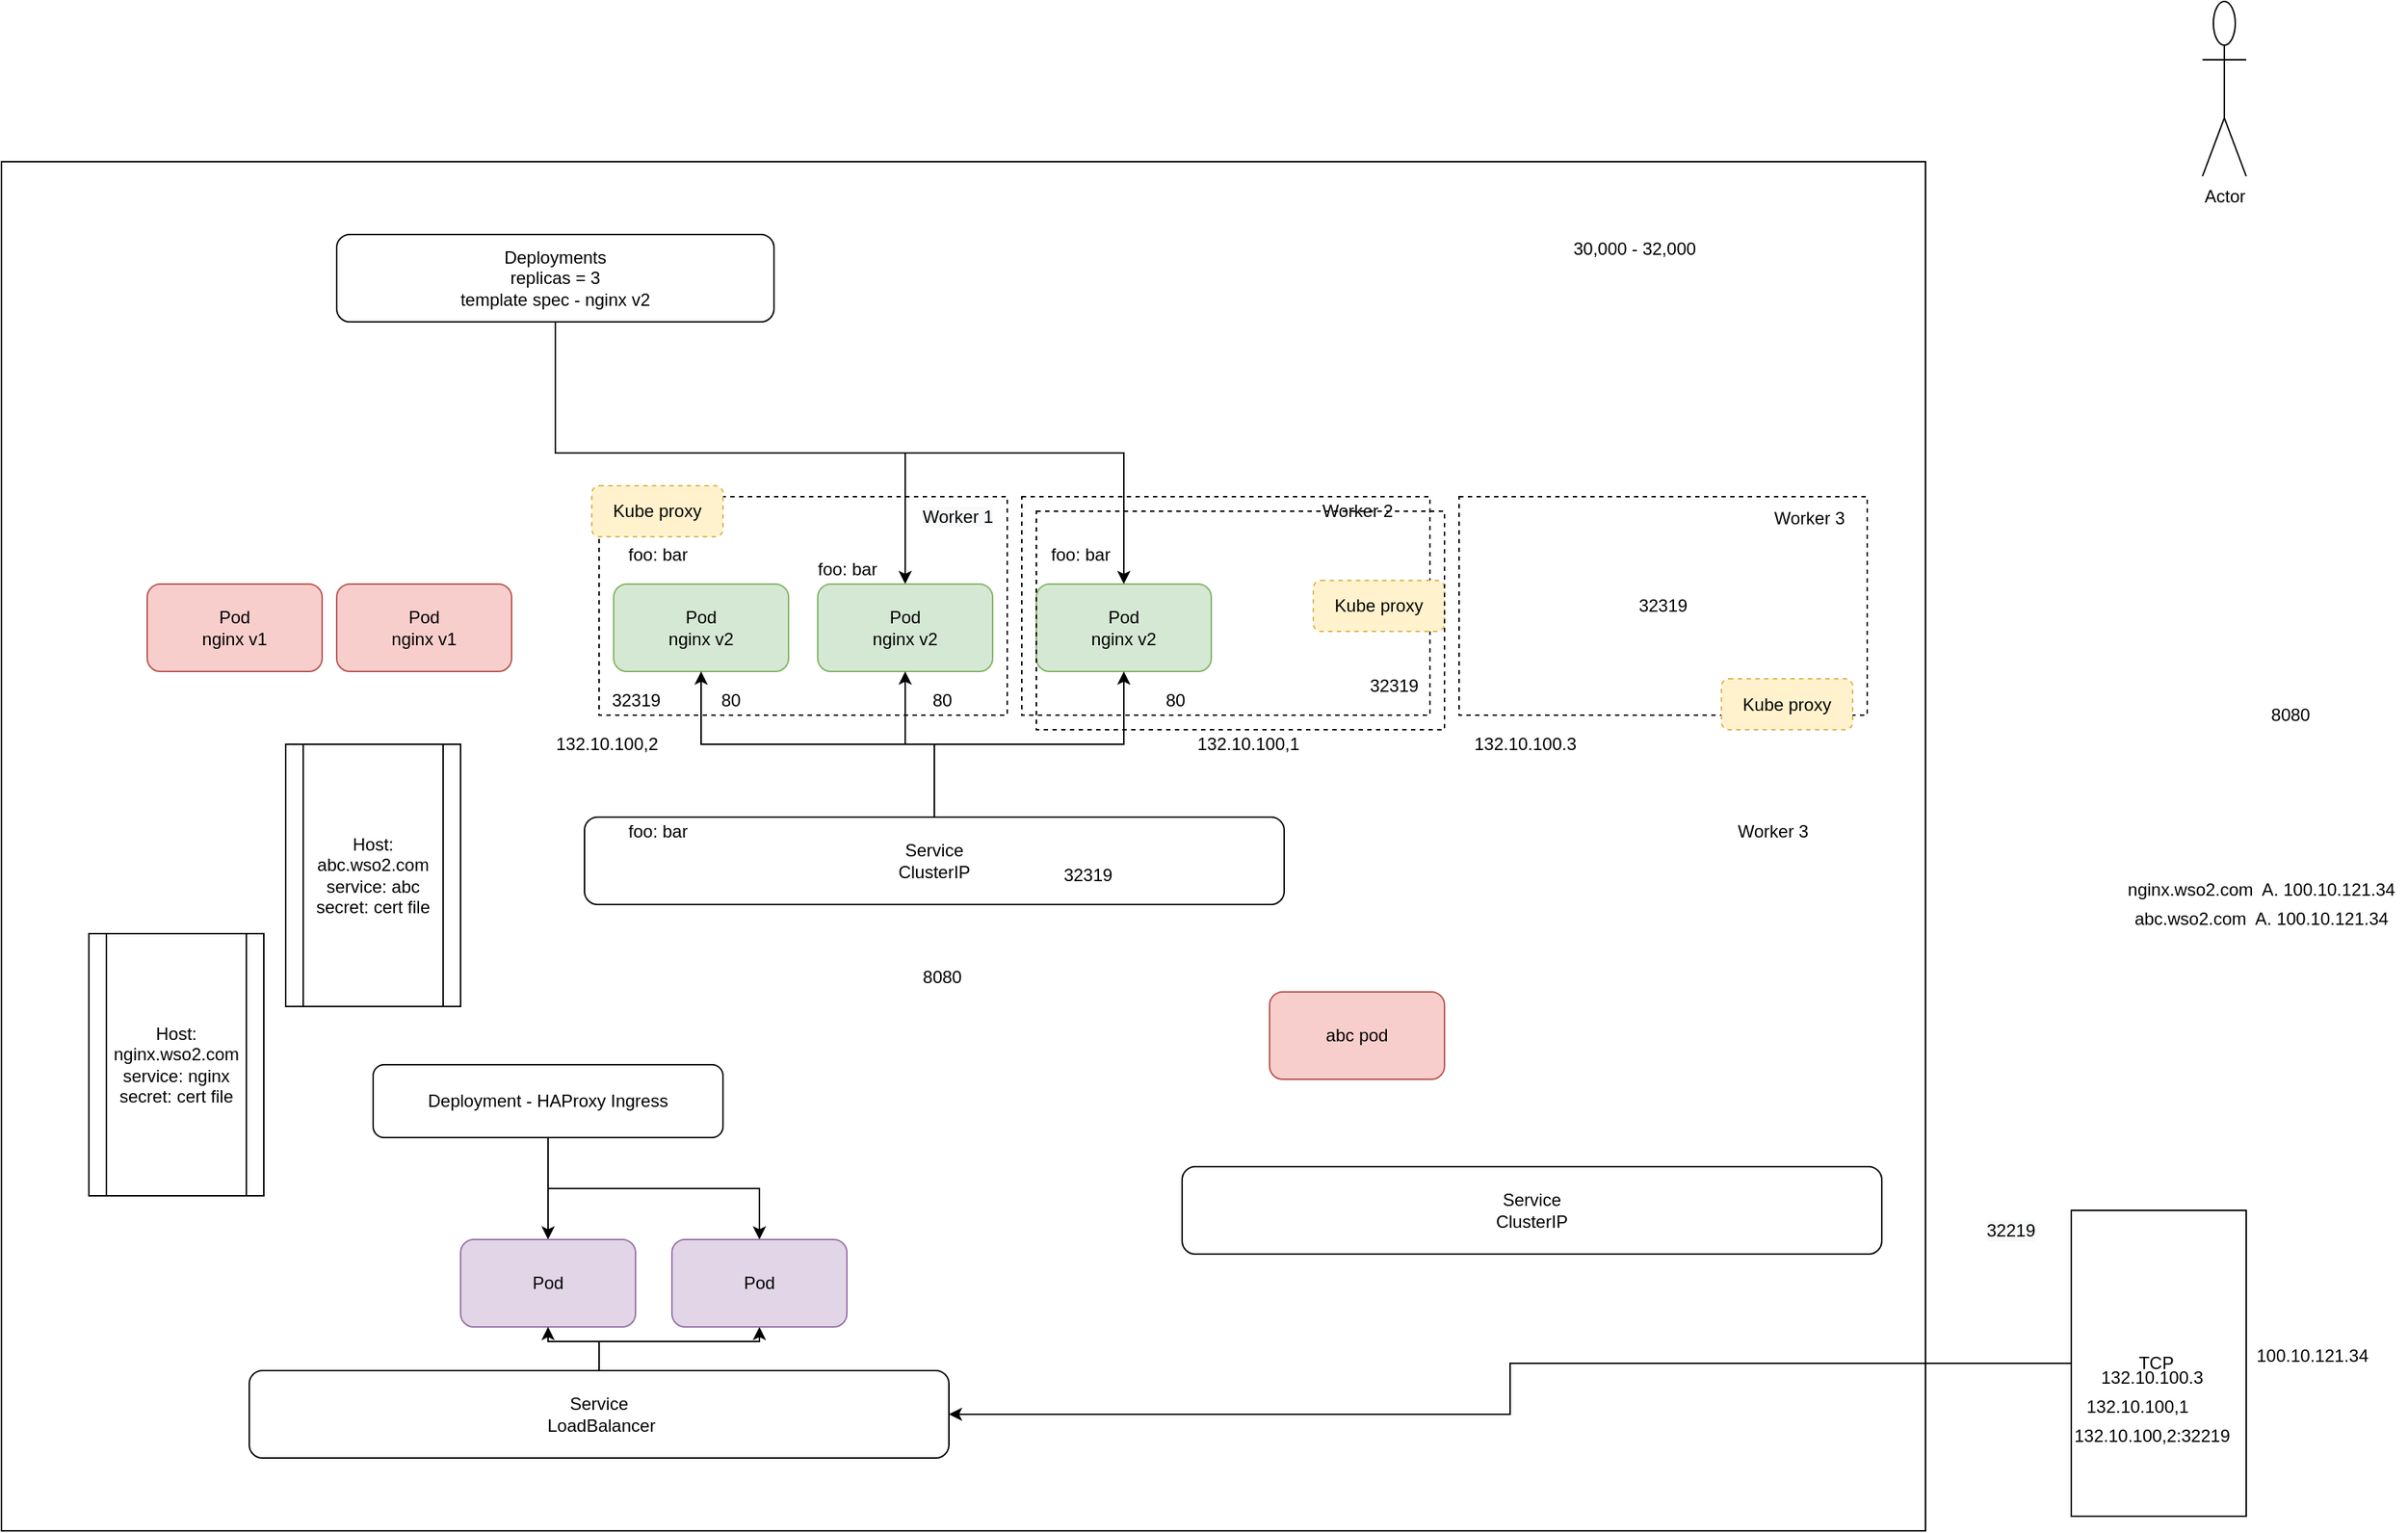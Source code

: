 <mxfile version="16.1.2" type="device"><diagram id="NkX3YDX1I7fjAGdv_0Hl" name="Page-1"><mxGraphModel dx="1554" dy="2205" grid="1" gridSize="10" guides="1" tooltips="1" connect="1" arrows="1" fold="1" page="1" pageScale="1" pageWidth="850" pageHeight="1100" math="0" shadow="0"><root><mxCell id="0"/><mxCell id="1" parent="0"/><mxCell id="tuoSpdcc1mW_3n1KTDcN-21" value="" style="rounded=0;whiteSpace=wrap;html=1;" vertex="1" parent="1"><mxGeometry x="90" y="50" width="1320" height="940" as="geometry"/></mxCell><mxCell id="TDz-sHG2sghQoqLE4BUn-2" value="Pod&lt;br&gt;nginx v1" style="rounded=1;whiteSpace=wrap;html=1;fillColor=#f8cecc;strokeColor=#b85450;" parent="1" vertex="1"><mxGeometry x="190" y="340" width="120" height="60" as="geometry"/></mxCell><mxCell id="TDz-sHG2sghQoqLE4BUn-10" style="edgeStyle=orthogonalEdgeStyle;rounded=0;orthogonalLoop=1;jettySize=auto;html=1;exitX=0.5;exitY=1;exitDx=0;exitDy=0;" parent="1" source="TDz-sHG2sghQoqLE4BUn-3" target="TDz-sHG2sghQoqLE4BUn-8" edge="1"><mxGeometry relative="1" as="geometry"/></mxCell><mxCell id="tuoSpdcc1mW_3n1KTDcN-2" style="edgeStyle=orthogonalEdgeStyle;rounded=0;orthogonalLoop=1;jettySize=auto;html=1;exitX=0.5;exitY=1;exitDx=0;exitDy=0;" edge="1" parent="1" source="TDz-sHG2sghQoqLE4BUn-3" target="tuoSpdcc1mW_3n1KTDcN-1"><mxGeometry relative="1" as="geometry"/></mxCell><mxCell id="TDz-sHG2sghQoqLE4BUn-3" value="Deployments&lt;br&gt;replicas = 3&lt;br&gt;template spec - nginx v2" style="rounded=1;whiteSpace=wrap;html=1;" parent="1" vertex="1"><mxGeometry x="320" y="100" width="300" height="60" as="geometry"/></mxCell><mxCell id="TDz-sHG2sghQoqLE4BUn-5" value="Pod&lt;br&gt;nginx v1" style="rounded=1;whiteSpace=wrap;html=1;fillColor=#f8cecc;strokeColor=#b85450;" parent="1" vertex="1"><mxGeometry x="320" y="340" width="120" height="60" as="geometry"/></mxCell><mxCell id="TDz-sHG2sghQoqLE4BUn-7" value="Pod&lt;br&gt;nginx v2" style="rounded=1;whiteSpace=wrap;html=1;fillColor=#d5e8d4;strokeColor=#82b366;" parent="1" vertex="1"><mxGeometry x="510" y="340" width="120" height="60" as="geometry"/></mxCell><mxCell id="TDz-sHG2sghQoqLE4BUn-8" value="Pod&lt;br&gt;nginx v2" style="rounded=1;whiteSpace=wrap;html=1;fillColor=#d5e8d4;strokeColor=#82b366;" parent="1" vertex="1"><mxGeometry x="650" y="340" width="120" height="60" as="geometry"/></mxCell><mxCell id="tuoSpdcc1mW_3n1KTDcN-1" value="Pod&lt;br&gt;nginx v2" style="rounded=1;whiteSpace=wrap;html=1;fillColor=#d5e8d4;strokeColor=#82b366;" vertex="1" parent="1"><mxGeometry x="800" y="340" width="120" height="60" as="geometry"/></mxCell><mxCell id="tuoSpdcc1mW_3n1KTDcN-56" style="edgeStyle=orthogonalEdgeStyle;rounded=0;orthogonalLoop=1;jettySize=auto;html=1;exitX=0.5;exitY=1;exitDx=0;exitDy=0;" edge="1" parent="1" source="tuoSpdcc1mW_3n1KTDcN-3" target="tuoSpdcc1mW_3n1KTDcN-55"><mxGeometry relative="1" as="geometry"/></mxCell><mxCell id="tuoSpdcc1mW_3n1KTDcN-62" style="edgeStyle=orthogonalEdgeStyle;rounded=0;orthogonalLoop=1;jettySize=auto;html=1;exitX=0.5;exitY=1;exitDx=0;exitDy=0;entryX=0.5;entryY=0;entryDx=0;entryDy=0;" edge="1" parent="1" source="tuoSpdcc1mW_3n1KTDcN-3" target="tuoSpdcc1mW_3n1KTDcN-61"><mxGeometry relative="1" as="geometry"/></mxCell><mxCell id="tuoSpdcc1mW_3n1KTDcN-3" value="Deployment - HAProxy Ingress" style="rounded=1;whiteSpace=wrap;html=1;" vertex="1" parent="1"><mxGeometry x="345" y="670" width="240" height="50" as="geometry"/></mxCell><mxCell id="tuoSpdcc1mW_3n1KTDcN-10" style="edgeStyle=orthogonalEdgeStyle;rounded=0;orthogonalLoop=1;jettySize=auto;html=1;exitX=0.5;exitY=0;exitDx=0;exitDy=0;" edge="1" parent="1" source="tuoSpdcc1mW_3n1KTDcN-8" target="TDz-sHG2sghQoqLE4BUn-7"><mxGeometry relative="1" as="geometry"/></mxCell><mxCell id="tuoSpdcc1mW_3n1KTDcN-11" style="edgeStyle=orthogonalEdgeStyle;rounded=0;orthogonalLoop=1;jettySize=auto;html=1;exitX=0.5;exitY=0;exitDx=0;exitDy=0;" edge="1" parent="1" source="tuoSpdcc1mW_3n1KTDcN-8" target="TDz-sHG2sghQoqLE4BUn-8"><mxGeometry relative="1" as="geometry"/></mxCell><mxCell id="tuoSpdcc1mW_3n1KTDcN-12" style="edgeStyle=orthogonalEdgeStyle;rounded=0;orthogonalLoop=1;jettySize=auto;html=1;exitX=0.5;exitY=0;exitDx=0;exitDy=0;" edge="1" parent="1" source="tuoSpdcc1mW_3n1KTDcN-8" target="tuoSpdcc1mW_3n1KTDcN-1"><mxGeometry relative="1" as="geometry"/></mxCell><mxCell id="tuoSpdcc1mW_3n1KTDcN-8" value="Service&lt;br&gt;ClusterIP" style="rounded=1;whiteSpace=wrap;html=1;" vertex="1" parent="1"><mxGeometry x="490" y="500" width="480" height="60" as="geometry"/></mxCell><mxCell id="tuoSpdcc1mW_3n1KTDcN-13" value="foo: bar" style="text;html=1;align=center;verticalAlign=middle;resizable=0;points=[];autosize=1;strokeColor=none;fillColor=none;" vertex="1" parent="1"><mxGeometry x="510" y="500" width="60" height="20" as="geometry"/></mxCell><mxCell id="tuoSpdcc1mW_3n1KTDcN-14" value="foo: bar" style="text;html=1;align=center;verticalAlign=middle;resizable=0;points=[];autosize=1;strokeColor=none;fillColor=none;" vertex="1" parent="1"><mxGeometry x="510" y="310" width="60" height="20" as="geometry"/></mxCell><mxCell id="tuoSpdcc1mW_3n1KTDcN-15" value="foo: bar" style="text;html=1;align=center;verticalAlign=middle;resizable=0;points=[];autosize=1;strokeColor=none;fillColor=none;" vertex="1" parent="1"><mxGeometry x="640" y="320" width="60" height="20" as="geometry"/></mxCell><mxCell id="tuoSpdcc1mW_3n1KTDcN-16" value="foo: bar" style="text;html=1;align=center;verticalAlign=middle;resizable=0;points=[];autosize=1;strokeColor=none;fillColor=none;" vertex="1" parent="1"><mxGeometry x="800" y="310" width="60" height="20" as="geometry"/></mxCell><mxCell id="tuoSpdcc1mW_3n1KTDcN-17" value="80" style="text;html=1;align=center;verticalAlign=middle;resizable=0;points=[];autosize=1;strokeColor=none;fillColor=none;" vertex="1" parent="1"><mxGeometry x="575" y="410" width="30" height="20" as="geometry"/></mxCell><mxCell id="tuoSpdcc1mW_3n1KTDcN-18" value="80" style="text;html=1;align=center;verticalAlign=middle;resizable=0;points=[];autosize=1;strokeColor=none;fillColor=none;" vertex="1" parent="1"><mxGeometry x="720" y="410" width="30" height="20" as="geometry"/></mxCell><mxCell id="tuoSpdcc1mW_3n1KTDcN-19" value="80" style="text;html=1;align=center;verticalAlign=middle;resizable=0;points=[];autosize=1;strokeColor=none;fillColor=none;" vertex="1" parent="1"><mxGeometry x="880" y="410" width="30" height="20" as="geometry"/></mxCell><mxCell id="tuoSpdcc1mW_3n1KTDcN-20" value="8080" style="text;html=1;align=center;verticalAlign=middle;resizable=0;points=[];autosize=1;strokeColor=none;fillColor=none;" vertex="1" parent="1"><mxGeometry x="715" y="600" width="40" height="20" as="geometry"/></mxCell><mxCell id="tuoSpdcc1mW_3n1KTDcN-22" value="Actor" style="shape=umlActor;verticalLabelPosition=bottom;verticalAlign=top;html=1;outlineConnect=0;" vertex="1" parent="1"><mxGeometry x="1600" y="-60" width="30" height="120" as="geometry"/></mxCell><mxCell id="tuoSpdcc1mW_3n1KTDcN-23" value="" style="rounded=0;whiteSpace=wrap;html=1;fillColor=none;dashed=1;" vertex="1" parent="1"><mxGeometry x="500" y="280" width="280" height="150" as="geometry"/></mxCell><mxCell id="tuoSpdcc1mW_3n1KTDcN-25" value="" style="rounded=0;whiteSpace=wrap;html=1;fillColor=none;dashed=1;" vertex="1" parent="1"><mxGeometry x="790" y="280" width="280" height="150" as="geometry"/></mxCell><mxCell id="tuoSpdcc1mW_3n1KTDcN-26" value="Worker 2" style="text;html=1;align=center;verticalAlign=middle;resizable=0;points=[];autosize=1;strokeColor=none;fillColor=none;" vertex="1" parent="1"><mxGeometry x="990" y="280" width="60" height="20" as="geometry"/></mxCell><mxCell id="tuoSpdcc1mW_3n1KTDcN-28" value="&lt;span style=&quot;color: rgb(0 , 0 , 0) ; font-family: &amp;#34;helvetica&amp;#34; ; font-size: 12px ; font-style: normal ; font-weight: 400 ; letter-spacing: normal ; text-align: center ; text-indent: 0px ; text-transform: none ; word-spacing: 0px ; background-color: rgb(248 , 249 , 250) ; display: inline ; float: none&quot;&gt;Worker 1&lt;/span&gt;" style="text;whiteSpace=wrap;html=1;" vertex="1" parent="1"><mxGeometry x="720" y="280" width="70" height="30" as="geometry"/></mxCell><mxCell id="tuoSpdcc1mW_3n1KTDcN-29" value="30,000 - 32,000" style="text;html=1;align=center;verticalAlign=middle;resizable=0;points=[];autosize=1;strokeColor=none;fillColor=none;" vertex="1" parent="1"><mxGeometry x="1160" y="100" width="100" height="20" as="geometry"/></mxCell><mxCell id="tuoSpdcc1mW_3n1KTDcN-30" value="32319" style="text;html=1;align=center;verticalAlign=middle;resizable=0;points=[];autosize=1;strokeColor=none;fillColor=none;" vertex="1" parent="1"><mxGeometry x="1020" y="400" width="50" height="20" as="geometry"/></mxCell><mxCell id="tuoSpdcc1mW_3n1KTDcN-31" value="32319" style="text;html=1;align=center;verticalAlign=middle;resizable=0;points=[];autosize=1;strokeColor=none;fillColor=none;" vertex="1" parent="1"><mxGeometry x="500" y="410" width="50" height="20" as="geometry"/></mxCell><mxCell id="tuoSpdcc1mW_3n1KTDcN-33" value="132.10.100,1" style="text;html=1;align=center;verticalAlign=middle;resizable=0;points=[];autosize=1;strokeColor=none;fillColor=none;" vertex="1" parent="1"><mxGeometry x="900" y="440" width="90" height="20" as="geometry"/></mxCell><mxCell id="tuoSpdcc1mW_3n1KTDcN-34" value="132.10.100,2" style="text;html=1;align=center;verticalAlign=middle;resizable=0;points=[];autosize=1;strokeColor=none;fillColor=none;" vertex="1" parent="1"><mxGeometry x="460" y="440" width="90" height="20" as="geometry"/></mxCell><mxCell id="tuoSpdcc1mW_3n1KTDcN-35" value="32319" style="rounded=0;whiteSpace=wrap;html=1;fillColor=none;dashed=1;" vertex="1" parent="1"><mxGeometry x="1090" y="280" width="280" height="150" as="geometry"/></mxCell><mxCell id="tuoSpdcc1mW_3n1KTDcN-36" value="Worker 3" style="text;html=1;align=center;verticalAlign=middle;resizable=0;points=[];autosize=1;strokeColor=none;fillColor=none;" vertex="1" parent="1"><mxGeometry x="1300" y="285" width="60" height="20" as="geometry"/></mxCell><mxCell id="tuoSpdcc1mW_3n1KTDcN-37" value="132.10.100.3" style="text;html=1;align=center;verticalAlign=middle;resizable=0;points=[];autosize=1;strokeColor=none;fillColor=none;" vertex="1" parent="1"><mxGeometry x="1090" y="440" width="90" height="20" as="geometry"/></mxCell><mxCell id="tuoSpdcc1mW_3n1KTDcN-38" value="32319" style="text;html=1;align=center;verticalAlign=middle;resizable=0;points=[];autosize=1;strokeColor=none;fillColor=none;" vertex="1" parent="1"><mxGeometry x="810" y="530" width="50" height="20" as="geometry"/></mxCell><mxCell id="tuoSpdcc1mW_3n1KTDcN-40" value="Kube proxy" style="rounded=1;whiteSpace=wrap;html=1;dashed=1;fillColor=#fff2cc;strokeColor=#d6b656;" vertex="1" parent="1"><mxGeometry x="1270" y="405" width="90" height="35" as="geometry"/></mxCell><mxCell id="tuoSpdcc1mW_3n1KTDcN-41" value="Kube proxy" style="rounded=1;whiteSpace=wrap;html=1;dashed=1;fillColor=#fff2cc;strokeColor=#d6b656;" vertex="1" parent="1"><mxGeometry x="990" y="337.5" width="90" height="35" as="geometry"/></mxCell><mxCell id="tuoSpdcc1mW_3n1KTDcN-42" value="Kube proxy" style="rounded=1;whiteSpace=wrap;html=1;dashed=1;fillColor=#fff2cc;strokeColor=#d6b656;" vertex="1" parent="1"><mxGeometry x="495" y="272.5" width="90" height="35" as="geometry"/></mxCell><mxCell id="tuoSpdcc1mW_3n1KTDcN-44" value="8080" style="text;html=1;align=center;verticalAlign=middle;resizable=0;points=[];autosize=1;strokeColor=none;fillColor=none;" vertex="1" parent="1"><mxGeometry x="1640" y="420" width="40" height="20" as="geometry"/></mxCell><mxCell id="tuoSpdcc1mW_3n1KTDcN-50" value="Worker 3" style="text;html=1;align=center;verticalAlign=middle;resizable=0;points=[];autosize=1;strokeColor=none;fillColor=none;" vertex="1" parent="1"><mxGeometry x="1275" y="500" width="60" height="20" as="geometry"/></mxCell><mxCell id="tuoSpdcc1mW_3n1KTDcN-55" value="Pod" style="rounded=1;whiteSpace=wrap;html=1;fillColor=#e1d5e7;strokeColor=#9673a6;" vertex="1" parent="1"><mxGeometry x="405" y="790" width="120" height="60" as="geometry"/></mxCell><mxCell id="tuoSpdcc1mW_3n1KTDcN-57" value="Host: nginx.wso2.com&lt;br&gt;service: nginx&lt;br&gt;secret: cert file" style="shape=process;whiteSpace=wrap;html=1;backgroundOutline=1;fillColor=none;" vertex="1" parent="1"><mxGeometry x="150" y="580" width="120" height="180" as="geometry"/></mxCell><mxCell id="tuoSpdcc1mW_3n1KTDcN-69" style="edgeStyle=orthogonalEdgeStyle;rounded=0;orthogonalLoop=1;jettySize=auto;html=1;exitX=0.5;exitY=0;exitDx=0;exitDy=0;" edge="1" parent="1" source="tuoSpdcc1mW_3n1KTDcN-60" target="tuoSpdcc1mW_3n1KTDcN-55"><mxGeometry relative="1" as="geometry"/></mxCell><mxCell id="tuoSpdcc1mW_3n1KTDcN-70" style="edgeStyle=orthogonalEdgeStyle;rounded=0;orthogonalLoop=1;jettySize=auto;html=1;exitX=0.5;exitY=0;exitDx=0;exitDy=0;" edge="1" parent="1" source="tuoSpdcc1mW_3n1KTDcN-60" target="tuoSpdcc1mW_3n1KTDcN-61"><mxGeometry relative="1" as="geometry"/></mxCell><mxCell id="tuoSpdcc1mW_3n1KTDcN-60" value="Service&lt;br&gt;&amp;nbsp;LoadBalancer" style="rounded=1;whiteSpace=wrap;html=1;" vertex="1" parent="1"><mxGeometry x="260" y="880" width="480" height="60" as="geometry"/></mxCell><mxCell id="tuoSpdcc1mW_3n1KTDcN-61" value="Pod" style="rounded=1;whiteSpace=wrap;html=1;fillColor=#e1d5e7;strokeColor=#9673a6;" vertex="1" parent="1"><mxGeometry x="550" y="790" width="120" height="60" as="geometry"/></mxCell><mxCell id="tuoSpdcc1mW_3n1KTDcN-68" style="edgeStyle=orthogonalEdgeStyle;rounded=0;orthogonalLoop=1;jettySize=auto;html=1;exitX=0;exitY=0.5;exitDx=0;exitDy=0;" edge="1" parent="1" source="tuoSpdcc1mW_3n1KTDcN-63" target="tuoSpdcc1mW_3n1KTDcN-60"><mxGeometry relative="1" as="geometry"/></mxCell><mxCell id="tuoSpdcc1mW_3n1KTDcN-63" value="TCP&amp;nbsp;" style="rounded=0;whiteSpace=wrap;html=1;fillColor=none;" vertex="1" parent="1"><mxGeometry x="1510" y="770" width="120" height="210" as="geometry"/></mxCell><mxCell id="tuoSpdcc1mW_3n1KTDcN-64" value="132.10.100.3" style="text;html=1;align=center;verticalAlign=middle;resizable=0;points=[];autosize=1;strokeColor=none;fillColor=none;" vertex="1" parent="1"><mxGeometry x="1520" y="875" width="90" height="20" as="geometry"/></mxCell><mxCell id="tuoSpdcc1mW_3n1KTDcN-65" value="132.10.100,1" style="text;html=1;align=center;verticalAlign=middle;resizable=0;points=[];autosize=1;strokeColor=none;fillColor=none;" vertex="1" parent="1"><mxGeometry x="1510" y="895" width="90" height="20" as="geometry"/></mxCell><mxCell id="tuoSpdcc1mW_3n1KTDcN-66" value="132.10.100,2:32219" style="text;html=1;align=center;verticalAlign=middle;resizable=0;points=[];autosize=1;strokeColor=none;fillColor=none;" vertex="1" parent="1"><mxGeometry x="1505" y="915" width="120" height="20" as="geometry"/></mxCell><mxCell id="tuoSpdcc1mW_3n1KTDcN-67" value="&lt;meta charset=&quot;utf-8&quot;&gt;&lt;span style=&quot;color: rgb(0, 0, 0); font-family: helvetica; font-size: 12px; font-style: normal; font-weight: 400; letter-spacing: normal; text-align: center; text-indent: 0px; text-transform: none; word-spacing: 0px; background-color: rgb(248, 249, 250); display: inline; float: none;&quot;&gt;32219&lt;/span&gt;" style="text;whiteSpace=wrap;html=1;" vertex="1" parent="1"><mxGeometry x="1450" y="770" width="60" height="30" as="geometry"/></mxCell><mxCell id="tuoSpdcc1mW_3n1KTDcN-71" value="100.10.121.34" style="text;html=1;align=center;verticalAlign=middle;resizable=0;points=[];autosize=1;strokeColor=none;fillColor=none;" vertex="1" parent="1"><mxGeometry x="1630" y="860" width="90" height="20" as="geometry"/></mxCell><mxCell id="tuoSpdcc1mW_3n1KTDcN-72" value="nginx.wso2.com&amp;nbsp; A. 100.10.121.34" style="text;html=1;align=center;verticalAlign=middle;resizable=0;points=[];autosize=1;strokeColor=none;fillColor=none;" vertex="1" parent="1"><mxGeometry x="1540" y="540" width="200" height="20" as="geometry"/></mxCell><mxCell id="tuoSpdcc1mW_3n1KTDcN-73" value="Service&lt;br&gt;ClusterIP" style="rounded=1;whiteSpace=wrap;html=1;" vertex="1" parent="1"><mxGeometry x="900" y="740" width="480" height="60" as="geometry"/></mxCell><mxCell id="tuoSpdcc1mW_3n1KTDcN-74" value="" style="rounded=0;whiteSpace=wrap;html=1;fillColor=none;dashed=1;" vertex="1" parent="1"><mxGeometry x="800" y="290" width="280" height="150" as="geometry"/></mxCell><mxCell id="tuoSpdcc1mW_3n1KTDcN-76" value="abc pod" style="rounded=1;whiteSpace=wrap;html=1;fillColor=#f8cecc;strokeColor=#b85450;" vertex="1" parent="1"><mxGeometry x="960" y="620" width="120" height="60" as="geometry"/></mxCell><mxCell id="tuoSpdcc1mW_3n1KTDcN-77" value="abc.wso2.com&amp;nbsp; A. 100.10.121.34" style="text;html=1;align=center;verticalAlign=middle;resizable=0;points=[];autosize=1;strokeColor=none;fillColor=none;" vertex="1" parent="1"><mxGeometry x="1545" y="560" width="190" height="20" as="geometry"/></mxCell><mxCell id="tuoSpdcc1mW_3n1KTDcN-78" value="Host: abc.wso2.com&lt;br&gt;service: abc&lt;br&gt;secret: cert file" style="shape=process;whiteSpace=wrap;html=1;backgroundOutline=1;fillColor=none;" vertex="1" parent="1"><mxGeometry x="285" y="450" width="120" height="180" as="geometry"/></mxCell></root></mxGraphModel></diagram></mxfile>